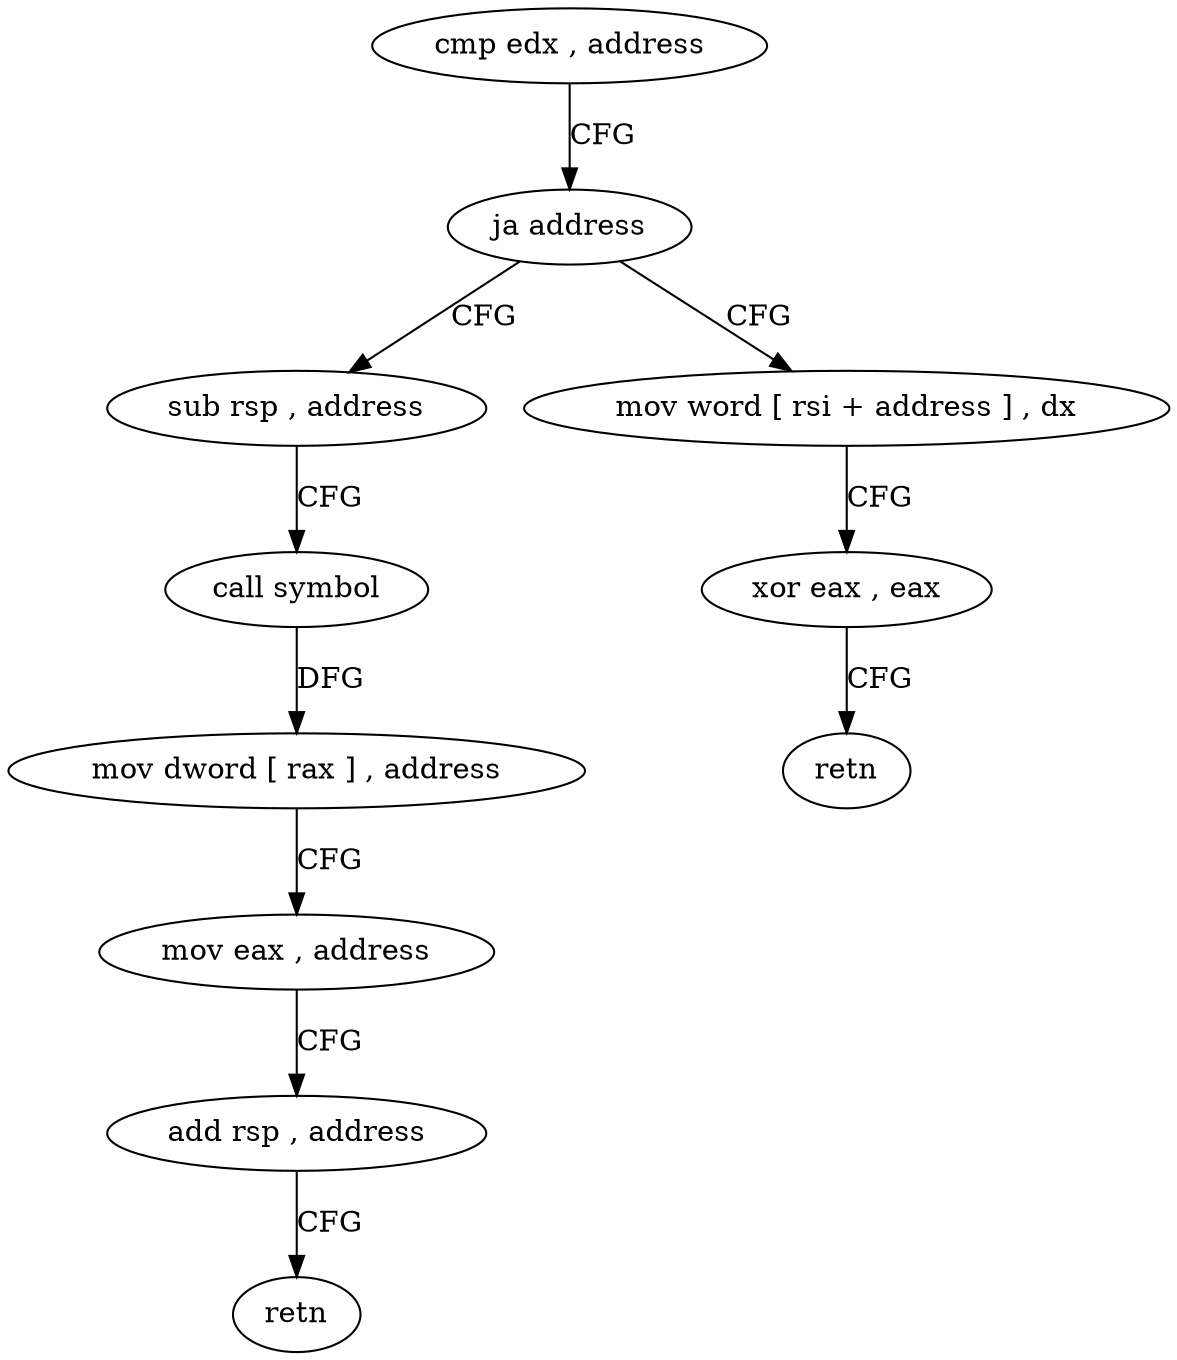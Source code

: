 digraph "func" {
"4278752" [label = "cmp edx , address" ]
"4278755" [label = "ja address" ]
"4278768" [label = "sub rsp , address" ]
"4278757" [label = "mov word [ rsi + address ] , dx" ]
"4278772" [label = "call symbol" ]
"4278777" [label = "mov dword [ rax ] , address" ]
"4278783" [label = "mov eax , address" ]
"4278788" [label = "add rsp , address" ]
"4278792" [label = "retn" ]
"4278761" [label = "xor eax , eax" ]
"4278763" [label = "retn" ]
"4278752" -> "4278755" [ label = "CFG" ]
"4278755" -> "4278768" [ label = "CFG" ]
"4278755" -> "4278757" [ label = "CFG" ]
"4278768" -> "4278772" [ label = "CFG" ]
"4278757" -> "4278761" [ label = "CFG" ]
"4278772" -> "4278777" [ label = "DFG" ]
"4278777" -> "4278783" [ label = "CFG" ]
"4278783" -> "4278788" [ label = "CFG" ]
"4278788" -> "4278792" [ label = "CFG" ]
"4278761" -> "4278763" [ label = "CFG" ]
}
